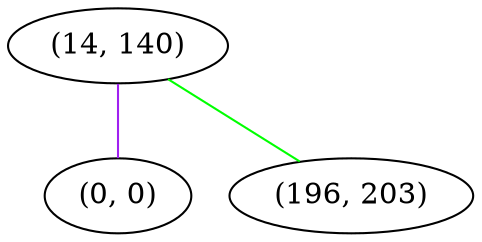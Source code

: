 graph "" {
"(14, 140)";
"(0, 0)";
"(196, 203)";
"(14, 140)" -- "(0, 0)"  [color=purple, key=0, weight=4];
"(14, 140)" -- "(196, 203)"  [color=green, key=0, weight=2];
}
